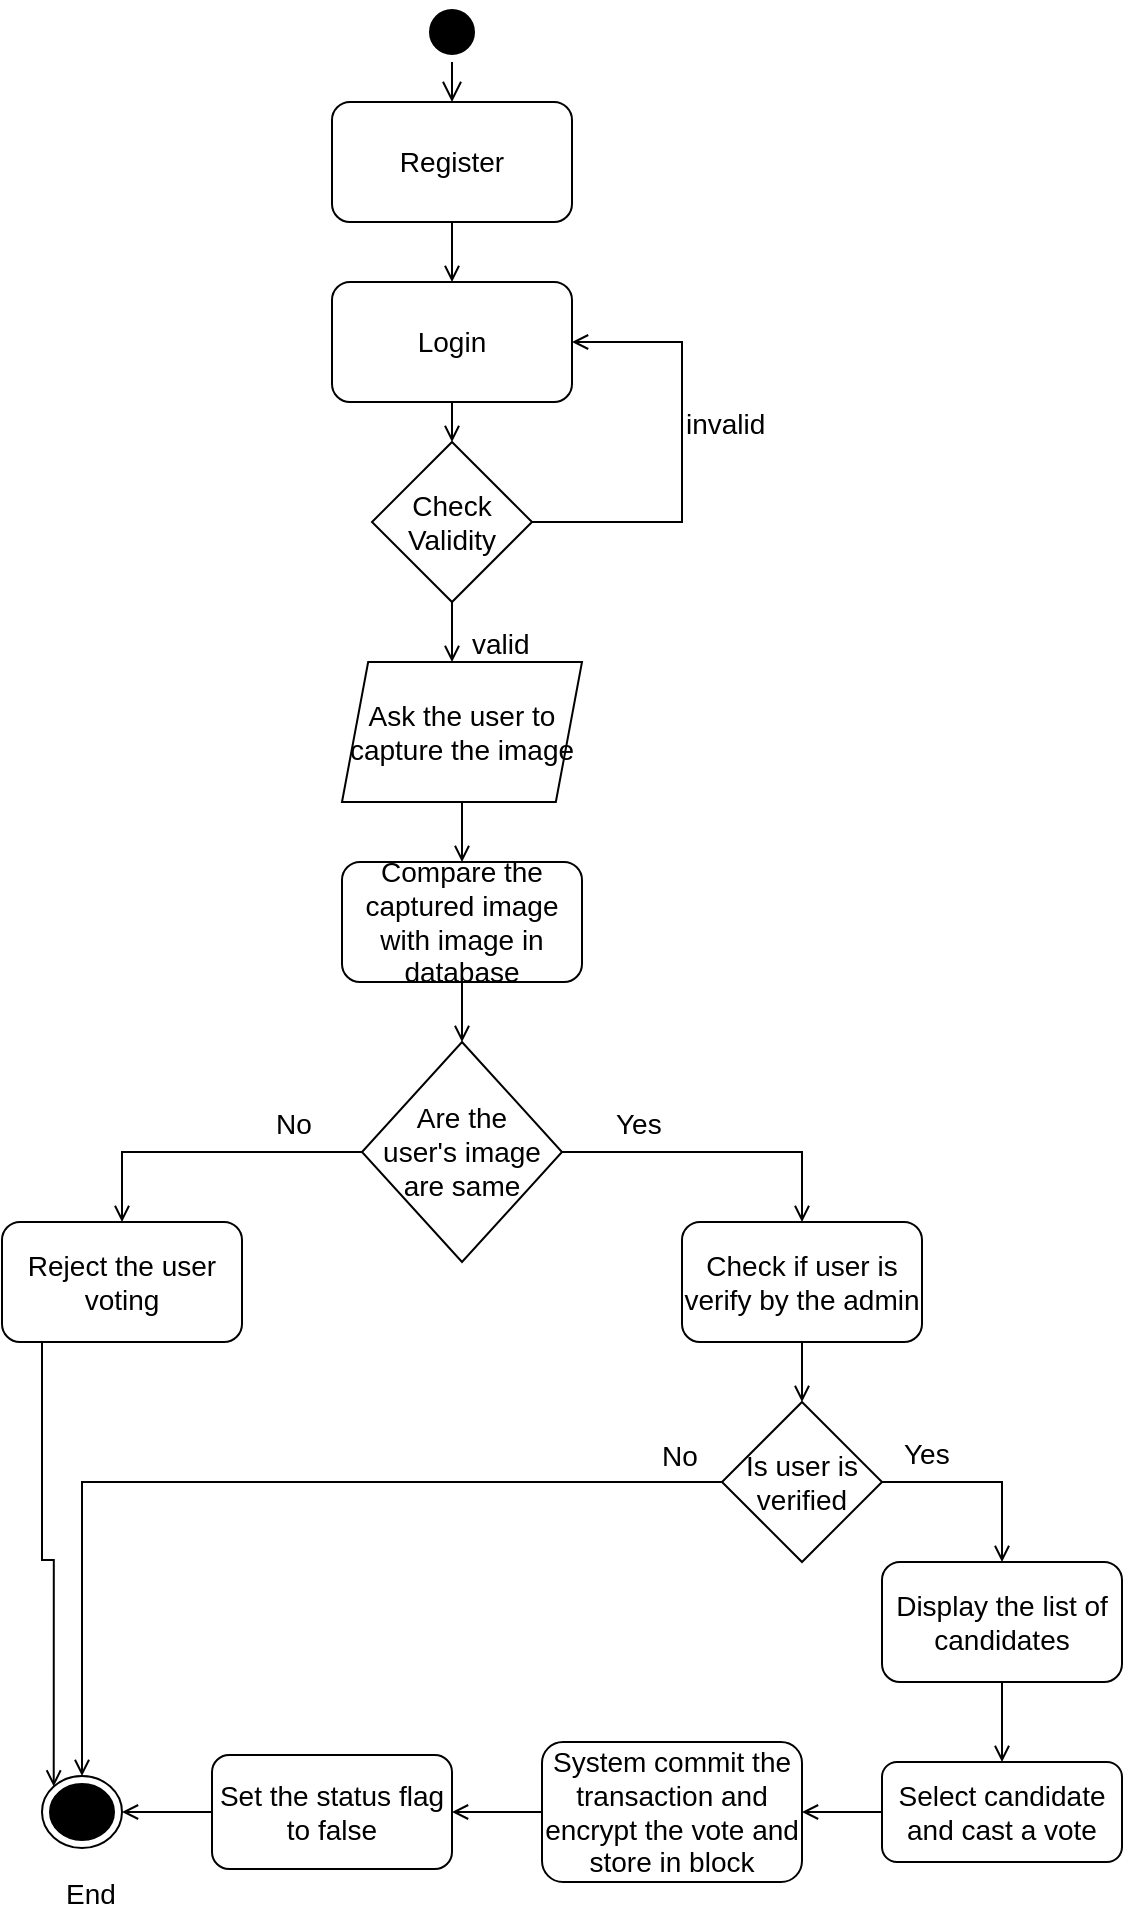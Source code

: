 <mxfile version="12.1.7" type="github" pages="3"><diagram id="x4kqATxfjNBDpYNRpO1s" name="Page-1"><mxGraphModel dx="1116" dy="529" grid="1" gridSize="10" guides="1" tooltips="1" connect="1" arrows="1" fold="1" page="1" pageScale="1" pageWidth="827" pageHeight="1169" math="0" shadow="0"><root><mxCell id="0"/><mxCell id="1" parent="0"/><mxCell id="EmchUFriqX5AjKunvJL4-1" value="" style="ellipse;html=1;shape=startState;fillColor=#000000;strokeColor=#000000;fontSize=14;fontStyle=0" parent="1" vertex="1"><mxGeometry x="350" y="60" width="30" height="30" as="geometry"/></mxCell><mxCell id="EmchUFriqX5AjKunvJL4-2" value="" style="edgeStyle=orthogonalEdgeStyle;html=1;verticalAlign=bottom;endArrow=open;endSize=8;strokeColor=#000000;fontSize=14;fontStyle=0" parent="1" source="EmchUFriqX5AjKunvJL4-1" edge="1"><mxGeometry relative="1" as="geometry"><mxPoint x="365" y="110" as="targetPoint"/></mxGeometry></mxCell><mxCell id="EmchUFriqX5AjKunvJL4-4" style="edgeStyle=orthogonalEdgeStyle;rounded=0;orthogonalLoop=1;jettySize=auto;html=1;strokeColor=#000000;fontSize=14;endArrow=open;endFill=0;fontStyle=0" parent="1" source="EmchUFriqX5AjKunvJL4-3" edge="1"><mxGeometry relative="1" as="geometry"><mxPoint x="365" y="200" as="targetPoint"/></mxGeometry></mxCell><mxCell id="EmchUFriqX5AjKunvJL4-3" value="Register" style="rounded=1;whiteSpace=wrap;html=1;strokeColor=#000000;fontSize=14;fontStyle=0" parent="1" vertex="1"><mxGeometry x="305" y="110" width="120" height="60" as="geometry"/></mxCell><mxCell id="EmchUFriqX5AjKunvJL4-9" style="edgeStyle=orthogonalEdgeStyle;rounded=0;orthogonalLoop=1;jettySize=auto;html=1;exitX=0.5;exitY=1;exitDx=0;exitDy=0;endArrow=open;endFill=0;strokeColor=#000000;fontSize=14;fontStyle=0" parent="1" source="EmchUFriqX5AjKunvJL4-5" edge="1"><mxGeometry relative="1" as="geometry"><mxPoint x="365" y="280" as="targetPoint"/></mxGeometry></mxCell><mxCell id="EmchUFriqX5AjKunvJL4-5" value="&lt;span&gt;Login&lt;/span&gt;" style="rounded=1;whiteSpace=wrap;html=1;strokeColor=#000000;fontSize=14;fontStyle=0" parent="1" vertex="1"><mxGeometry x="305" y="200" width="120" height="60" as="geometry"/></mxCell><mxCell id="EmchUFriqX5AjKunvJL4-8" value="invalid" style="text;html=1;resizable=0;points=[];autosize=1;align=left;verticalAlign=top;spacingTop=-4;fontSize=14;fontStyle=0" parent="1" vertex="1"><mxGeometry x="480" y="260" width="60" height="20" as="geometry"/></mxCell><mxCell id="EmchUFriqX5AjKunvJL4-12" style="edgeStyle=orthogonalEdgeStyle;rounded=0;orthogonalLoop=1;jettySize=auto;html=1;endArrow=open;endFill=0;strokeColor=#000000;fontSize=14;entryX=1;entryY=0.5;entryDx=0;entryDy=0;exitX=1;exitY=0.5;exitDx=0;exitDy=0;fontStyle=0" parent="1" source="EmchUFriqX5AjKunvJL4-11" target="EmchUFriqX5AjKunvJL4-5" edge="1"><mxGeometry relative="1" as="geometry"><mxPoint x="490" y="270" as="targetPoint"/><Array as="points"><mxPoint x="480" y="320"/><mxPoint x="480" y="230"/></Array></mxGeometry></mxCell><mxCell id="EmchUFriqX5AjKunvJL4-14" style="edgeStyle=orthogonalEdgeStyle;rounded=0;orthogonalLoop=1;jettySize=auto;html=1;endArrow=open;endFill=0;strokeColor=#000000;fontSize=14;fontStyle=0" parent="1" source="EmchUFriqX5AjKunvJL4-11" edge="1"><mxGeometry relative="1" as="geometry"><mxPoint x="365" y="390" as="targetPoint"/></mxGeometry></mxCell><mxCell id="EmchUFriqX5AjKunvJL4-11" value="Check Validity" style="rhombus;whiteSpace=wrap;html=1;strokeColor=#000000;fontSize=14;fontStyle=0" parent="1" vertex="1"><mxGeometry x="325" y="280" width="80" height="80" as="geometry"/></mxCell><mxCell id="EmchUFriqX5AjKunvJL4-22" value="valid" style="text;html=1;resizable=0;points=[];autosize=1;align=left;verticalAlign=top;spacingTop=-4;fontSize=14;fontStyle=0" parent="1" vertex="1"><mxGeometry x="373" y="370" width="40" height="20" as="geometry"/></mxCell><mxCell id="EmchUFriqX5AjKunvJL4-25" value="No" style="text;html=1;resizable=0;points=[];autosize=1;align=left;verticalAlign=top;spacingTop=-4;fontSize=14;fontStyle=0" parent="1" vertex="1"><mxGeometry x="275" y="610" width="30" height="20" as="geometry"/></mxCell><mxCell id="EmchUFriqX5AjKunvJL4-26" value="Yes" style="text;html=1;resizable=0;points=[];autosize=1;align=left;verticalAlign=top;spacingTop=-4;fontSize=14;fontStyle=0" parent="1" vertex="1"><mxGeometry x="445" y="610" width="40" height="20" as="geometry"/></mxCell><mxCell id="EmchUFriqX5AjKunvJL4-53" style="edgeStyle=orthogonalEdgeStyle;rounded=0;orthogonalLoop=1;jettySize=auto;html=1;exitX=0.5;exitY=1;exitDx=0;exitDy=0;entryX=0.5;entryY=0;entryDx=0;entryDy=0;endArrow=open;endFill=0;strokeColor=#000000;fontSize=14;fontStyle=0" parent="1" source="EmchUFriqX5AjKunvJL4-27" target="EmchUFriqX5AjKunvJL4-32" edge="1"><mxGeometry relative="1" as="geometry"/></mxCell><mxCell id="EmchUFriqX5AjKunvJL4-27" value="Compare the captured image with image in database" style="rounded=1;whiteSpace=wrap;html=1;strokeColor=#000000;fontSize=14;fontStyle=0" parent="1" vertex="1"><mxGeometry x="310" y="490" width="120" height="60" as="geometry"/></mxCell><mxCell id="EmchUFriqX5AjKunvJL4-37" style="edgeStyle=orthogonalEdgeStyle;rounded=0;orthogonalLoop=1;jettySize=auto;html=1;endArrow=open;endFill=0;strokeColor=#000000;fontSize=14;entryX=0.5;entryY=0;entryDx=0;entryDy=0;fontStyle=0" parent="1" source="EmchUFriqX5AjKunvJL4-32" target="EmchUFriqX5AjKunvJL4-44" edge="1"><mxGeometry relative="1" as="geometry"><mxPoint x="200" y="690" as="targetPoint"/><Array as="points"><mxPoint x="200" y="635"/></Array></mxGeometry></mxCell><mxCell id="EmchUFriqX5AjKunvJL4-38" style="edgeStyle=orthogonalEdgeStyle;rounded=0;orthogonalLoop=1;jettySize=auto;html=1;exitX=1;exitY=0.5;exitDx=0;exitDy=0;endArrow=open;endFill=0;strokeColor=#000000;fontSize=14;fontStyle=0" parent="1" source="EmchUFriqX5AjKunvJL4-32" edge="1"><mxGeometry relative="1" as="geometry"><mxPoint x="540" y="670" as="targetPoint"/><Array as="points"><mxPoint x="540" y="635"/></Array></mxGeometry></mxCell><mxCell id="EmchUFriqX5AjKunvJL4-32" value="Are the &lt;br&gt;user's image are same" style="rhombus;whiteSpace=wrap;html=1;strokeColor=#000000;fontSize=14;fontStyle=0" parent="1" vertex="1"><mxGeometry x="320" y="580" width="100" height="110" as="geometry"/></mxCell><mxCell id="EmchUFriqX5AjKunvJL4-49" style="edgeStyle=orthogonalEdgeStyle;rounded=0;orthogonalLoop=1;jettySize=auto;html=1;endArrow=open;endFill=0;strokeColor=#000000;fontSize=14;fontStyle=0" parent="1" source="EmchUFriqX5AjKunvJL4-33" edge="1"><mxGeometry relative="1" as="geometry"><mxPoint x="370" y="490" as="targetPoint"/></mxGeometry></mxCell><mxCell id="EmchUFriqX5AjKunvJL4-33" value="&lt;span style=&quot;white-space: normal&quot;&gt;Ask the user to capture the image&lt;/span&gt;" style="shape=parallelogram;perimeter=parallelogramPerimeter;whiteSpace=wrap;html=1;strokeColor=#000000;fontSize=14;size=0.109;fontStyle=0" parent="1" vertex="1"><mxGeometry x="310" y="390" width="120" height="70" as="geometry"/></mxCell><mxCell id="EmchUFriqX5AjKunvJL4-58" style="edgeStyle=orthogonalEdgeStyle;rounded=0;orthogonalLoop=1;jettySize=auto;html=1;exitX=0.5;exitY=1;exitDx=0;exitDy=0;endArrow=open;endFill=0;strokeColor=#000000;fontSize=14;fontStyle=0" parent="1" source="EmchUFriqX5AjKunvJL4-39" edge="1"><mxGeometry relative="1" as="geometry"><mxPoint x="540" y="760" as="targetPoint"/></mxGeometry></mxCell><mxCell id="EmchUFriqX5AjKunvJL4-39" value="Check if user is verify by the admin" style="rounded=1;whiteSpace=wrap;html=1;strokeColor=#000000;fontSize=14;fontStyle=0" parent="1" vertex="1"><mxGeometry x="480" y="670" width="120" height="60" as="geometry"/></mxCell><mxCell id="EmchUFriqX5AjKunvJL4-59" style="edgeStyle=orthogonalEdgeStyle;rounded=0;orthogonalLoop=1;jettySize=auto;html=1;endArrow=open;endFill=0;strokeColor=#000000;fontSize=14;entryX=0.5;entryY=0;entryDx=0;entryDy=0;fontStyle=0" parent="1" source="EmchUFriqX5AjKunvJL4-40" target="EmchUFriqX5AjKunvJL4-68" edge="1"><mxGeometry relative="1" as="geometry"><mxPoint x="440" y="800" as="targetPoint"/></mxGeometry></mxCell><mxCell id="EmchUFriqX5AjKunvJL4-60" style="edgeStyle=orthogonalEdgeStyle;rounded=0;orthogonalLoop=1;jettySize=auto;html=1;endArrow=open;endFill=0;strokeColor=#000000;fontSize=14;fontStyle=0" parent="1" source="EmchUFriqX5AjKunvJL4-40" edge="1"><mxGeometry relative="1" as="geometry"><mxPoint x="640" y="840" as="targetPoint"/><Array as="points"><mxPoint x="640" y="800"/></Array></mxGeometry></mxCell><mxCell id="EmchUFriqX5AjKunvJL4-40" value="Is user is verified" style="rhombus;whiteSpace=wrap;html=1;strokeColor=#000000;fontSize=14;fontStyle=0" parent="1" vertex="1"><mxGeometry x="500" y="760" width="80" height="80" as="geometry"/></mxCell><mxCell id="EmchUFriqX5AjKunvJL4-61" style="edgeStyle=orthogonalEdgeStyle;rounded=0;orthogonalLoop=1;jettySize=auto;html=1;entryX=0.5;entryY=0;entryDx=0;entryDy=0;endArrow=open;endFill=0;strokeColor=#000000;fontSize=14;fontStyle=0" parent="1" source="EmchUFriqX5AjKunvJL4-41" target="EmchUFriqX5AjKunvJL4-45" edge="1"><mxGeometry relative="1" as="geometry"/></mxCell><mxCell id="EmchUFriqX5AjKunvJL4-41" value="Display the list of candidates" style="rounded=1;whiteSpace=wrap;html=1;strokeColor=#000000;fontSize=14;fontStyle=0" parent="1" vertex="1"><mxGeometry x="580" y="840" width="120" height="60" as="geometry"/></mxCell><mxCell id="EmchUFriqX5AjKunvJL4-72" value="" style="edgeStyle=orthogonalEdgeStyle;rounded=0;orthogonalLoop=1;jettySize=auto;html=1;endArrow=open;endFill=0;strokeColor=#000000;fontSize=14;fontStyle=0" parent="1" source="EmchUFriqX5AjKunvJL4-42" target="EmchUFriqX5AjKunvJL4-43" edge="1"><mxGeometry relative="1" as="geometry"/></mxCell><mxCell id="EmchUFriqX5AjKunvJL4-42" value="System commit the transaction and encrypt the vote and store in block" style="rounded=1;whiteSpace=wrap;html=1;strokeColor=#000000;fontSize=14;fontStyle=0" parent="1" vertex="1"><mxGeometry x="410" y="930" width="130" height="70" as="geometry"/></mxCell><mxCell id="EmchUFriqX5AjKunvJL4-77" value="" style="edgeStyle=orthogonalEdgeStyle;rounded=0;orthogonalLoop=1;jettySize=auto;html=1;endArrow=open;endFill=0;strokeColor=#000000;fontSize=14;fontStyle=0" parent="1" source="EmchUFriqX5AjKunvJL4-43" target="EmchUFriqX5AjKunvJL4-68" edge="1"><mxGeometry relative="1" as="geometry"/></mxCell><mxCell id="EmchUFriqX5AjKunvJL4-43" value="Set the status flag to false" style="rounded=1;whiteSpace=wrap;html=1;strokeColor=#000000;fontSize=14;fontStyle=0" parent="1" vertex="1"><mxGeometry x="245" y="936.5" width="120" height="57" as="geometry"/></mxCell><mxCell id="EmchUFriqX5AjKunvJL4-78" style="edgeStyle=orthogonalEdgeStyle;rounded=0;orthogonalLoop=1;jettySize=auto;html=1;exitX=0.25;exitY=1;exitDx=0;exitDy=0;entryX=0;entryY=0;entryDx=0;entryDy=0;endArrow=open;endFill=0;strokeColor=#000000;fontSize=14;fontStyle=0" parent="1" source="EmchUFriqX5AjKunvJL4-44" target="EmchUFriqX5AjKunvJL4-68" edge="1"><mxGeometry relative="1" as="geometry"><Array as="points"><mxPoint x="160" y="730"/><mxPoint x="160" y="839"/><mxPoint x="165" y="839"/></Array></mxGeometry></mxCell><mxCell id="EmchUFriqX5AjKunvJL4-44" value="Reject the user voting" style="rounded=1;whiteSpace=wrap;html=1;strokeColor=#000000;fontSize=14;fontStyle=0" parent="1" vertex="1"><mxGeometry x="140" y="670" width="120" height="60" as="geometry"/></mxCell><mxCell id="EmchUFriqX5AjKunvJL4-74" value="" style="edgeStyle=orthogonalEdgeStyle;rounded=0;orthogonalLoop=1;jettySize=auto;html=1;endArrow=open;endFill=0;strokeColor=#000000;fontSize=14;fontStyle=0" parent="1" source="EmchUFriqX5AjKunvJL4-45" target="EmchUFriqX5AjKunvJL4-42" edge="1"><mxGeometry relative="1" as="geometry"/></mxCell><mxCell id="EmchUFriqX5AjKunvJL4-45" value="Select candidate and cast a vote" style="rounded=1;whiteSpace=wrap;html=1;strokeColor=#000000;fontSize=14;fontStyle=0" parent="1" vertex="1"><mxGeometry x="580" y="940" width="120" height="50" as="geometry"/></mxCell><mxCell id="EmchUFriqX5AjKunvJL4-67" value="No" style="text;html=1;resizable=0;points=[];autosize=1;align=left;verticalAlign=top;spacingTop=-4;fontSize=14;fontStyle=0" parent="1" vertex="1"><mxGeometry x="468" y="776" width="30" height="20" as="geometry"/></mxCell><mxCell id="EmchUFriqX5AjKunvJL4-68" value="" style="ellipse;html=1;shape=endState;fillColor=#000000;strokeColor=#000000;fontSize=14;fontStyle=0" parent="1" vertex="1"><mxGeometry x="160" y="947" width="40" height="36" as="geometry"/></mxCell><mxCell id="EmchUFriqX5AjKunvJL4-79" value="&lt;span&gt;End&lt;/span&gt;" style="text;html=1;resizable=0;points=[];autosize=1;align=left;verticalAlign=top;spacingTop=-4;fontSize=14;fontStyle=0" parent="1" vertex="1"><mxGeometry x="170" y="995" width="40" height="20" as="geometry"/></mxCell><mxCell id="EmchUFriqX5AjKunvJL4-80" value="Yes" style="text;html=1;resizable=0;points=[];autosize=1;align=left;verticalAlign=top;spacingTop=-4;fontSize=14;" parent="1" vertex="1"><mxGeometry x="589" y="775" width="40" height="20" as="geometry"/></mxCell></root></mxGraphModel></diagram><diagram id="GoQlXbNgb32iRPwCFHy_" name="Page-2"><mxGraphModel dx="790" dy="445" grid="1" gridSize="10" guides="1" tooltips="1" connect="1" arrows="1" fold="1" page="1" pageScale="1" pageWidth="827" pageHeight="1169" math="0" shadow="0"><root><mxCell id="JGU8jhHcRL837letZ3-T-0"/><mxCell id="JGU8jhHcRL837letZ3-T-1" parent="JGU8jhHcRL837letZ3-T-0"/></root></mxGraphModel></diagram><diagram id="3buvhAGHjBC0aXn0QJwN" name="Page-3"><mxGraphModel dx="1116" dy="595" grid="1" gridSize="10" guides="1" tooltips="1" connect="1" arrows="1" fold="1" page="1" pageScale="1" pageWidth="827" pageHeight="1169" math="0" shadow="0"><root><mxCell id="Xmx7xmDFdBuXOEGH1-B4-0"/><mxCell id="Xmx7xmDFdBuXOEGH1-B4-1" parent="Xmx7xmDFdBuXOEGH1-B4-0"/></root></mxGraphModel></diagram></mxfile>
